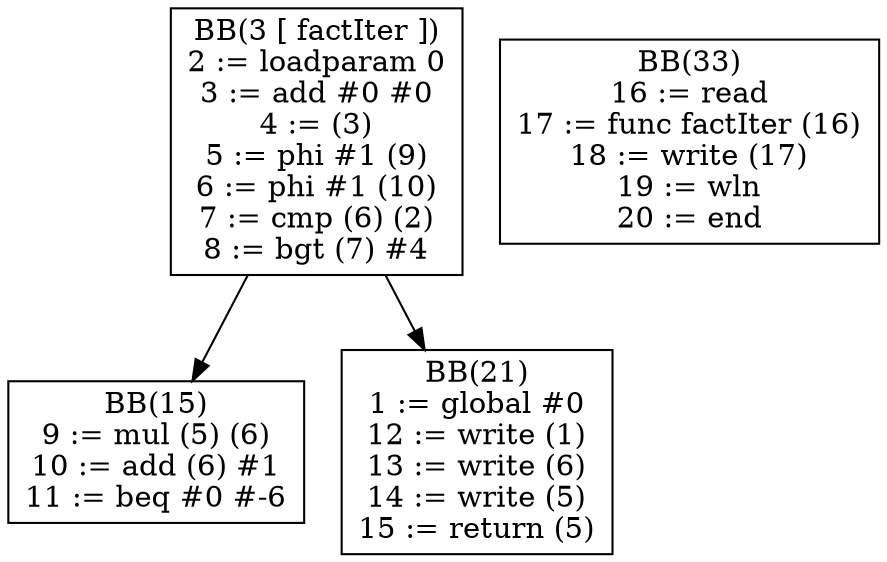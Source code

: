 digraph dom {
BB3[shape = box, label = "BB(3 [ factIter ])\n" + "2 := loadparam 0\n" + "3 := add #0 #0\n" + "4 := (3)\n" + "5 := phi #1 (9)\n" + "6 := phi #1 (10)\n" + "7 := cmp (6) (2)\n" + "8 := bgt (7) #4\n"];
BB15[shape = box, label = "BB(15)\n" + "9 := mul (5) (6)\n" + "10 := add (6) #1\n" + "11 := beq #0 #-6\n"];
BB21[shape = box, label = "BB(21)\n" + "1 := global #0\n" + "12 := write (1)\n" + "13 := write (6)\n" + "14 := write (5)\n" + "15 := return (5)\n"];
BB3 -> BB15;
BB3 -> BB21;
BB33[shape = box, label = "BB(33)\n" + "16 := read\n" + "17 := func factIter (16)\n" + "18 := write (17)\n" + "19 := wln\n" + "20 := end\n"];
}

